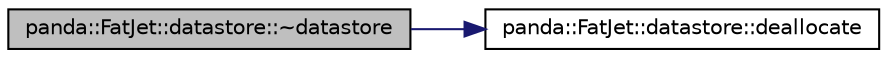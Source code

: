 digraph G
{
  edge [fontname="Helvetica",fontsize="10",labelfontname="Helvetica",labelfontsize="10"];
  node [fontname="Helvetica",fontsize="10",shape=record];
  rankdir=LR;
  Node1 [label="panda::FatJet::datastore::~datastore",height=0.2,width=0.4,color="black", fillcolor="grey75", style="filled" fontcolor="black"];
  Node1 -> Node2 [color="midnightblue",fontsize="10",style="solid"];
  Node2 [label="panda::FatJet::datastore::deallocate",height=0.2,width=0.4,color="black", fillcolor="white", style="filled",URL="$structpanda_1_1FatJet_1_1datastore.html#ae981e60d6fc142e3bbb4730a8a856fa7"];
}
